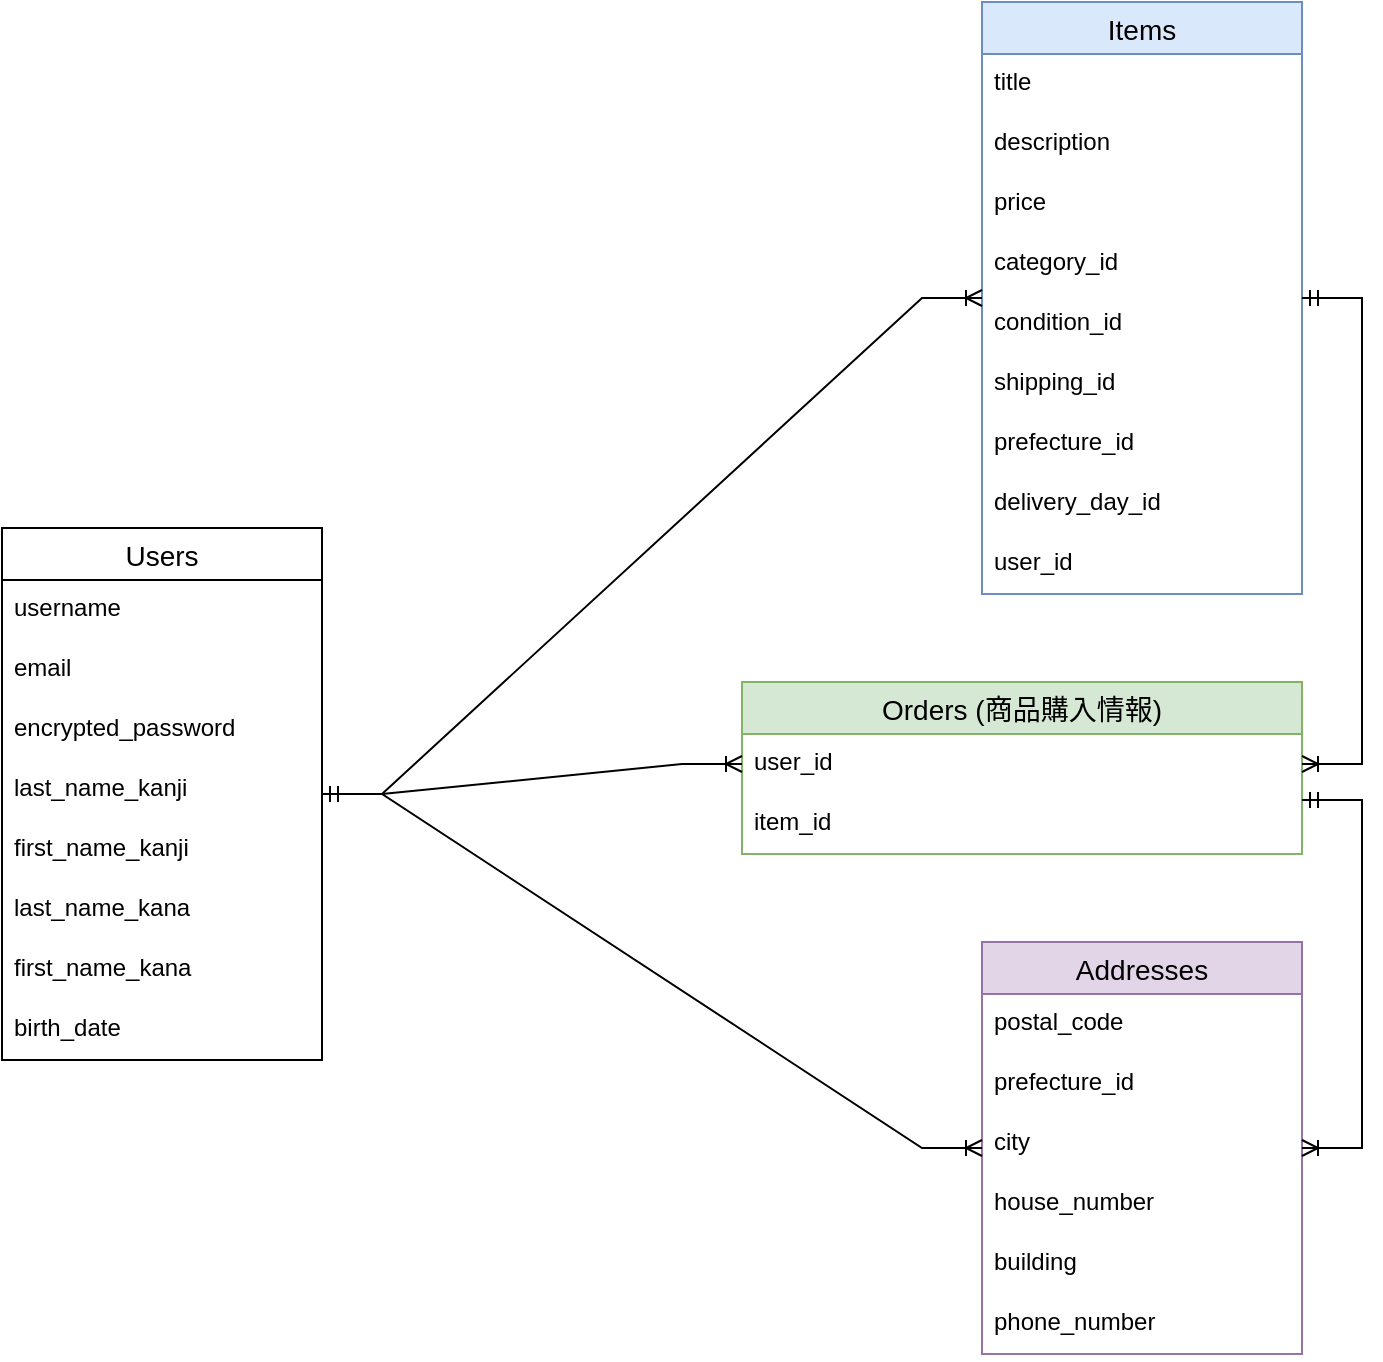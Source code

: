 <mxfile>
    <diagram id="xmf_H8ivxcpESl9IBIWm" name="ページ1">
        <mxGraphModel dx="1216" dy="779" grid="1" gridSize="10" guides="1" tooltips="1" connect="1" arrows="1" fold="1" page="1" pageScale="1" pageWidth="827" pageHeight="1169" math="0" shadow="0">
            <root>
                <mxCell id="0"/>
                <mxCell id="1" parent="0"/>
                <mxCell id="4w7S4Axio3GxdhxxVglE-28" value="Users" style="swimlane;fontStyle=0;childLayout=stackLayout;horizontal=1;startSize=26;horizontalStack=0;resizeParent=1;resizeParentMax=0;resizeLast=0;collapsible=1;marginBottom=0;align=center;fontSize=14;" vertex="1" parent="1">
                    <mxGeometry x="30" y="263" width="160" height="266" as="geometry"/>
                </mxCell>
                <mxCell id="4w7S4Axio3GxdhxxVglE-30" value="username" style="text;strokeColor=none;fillColor=none;spacingLeft=4;spacingRight=4;overflow=hidden;rotatable=0;points=[[0,0.5],[1,0.5]];portConstraint=eastwest;fontSize=12;" vertex="1" parent="4w7S4Axio3GxdhxxVglE-28">
                    <mxGeometry y="26" width="160" height="30" as="geometry"/>
                </mxCell>
                <mxCell id="4w7S4Axio3GxdhxxVglE-31" value="email" style="text;strokeColor=none;fillColor=none;spacingLeft=4;spacingRight=4;overflow=hidden;rotatable=0;points=[[0,0.5],[1,0.5]];portConstraint=eastwest;fontSize=12;" vertex="1" parent="4w7S4Axio3GxdhxxVglE-28">
                    <mxGeometry y="56" width="160" height="30" as="geometry"/>
                </mxCell>
                <mxCell id="4w7S4Axio3GxdhxxVglE-32" value="encrypted_password" style="text;strokeColor=none;fillColor=none;spacingLeft=4;spacingRight=4;overflow=hidden;rotatable=0;points=[[0,0.5],[1,0.5]];portConstraint=eastwest;fontSize=12;" vertex="1" parent="4w7S4Axio3GxdhxxVglE-28">
                    <mxGeometry y="86" width="160" height="30" as="geometry"/>
                </mxCell>
                <mxCell id="4w7S4Axio3GxdhxxVglE-63" value="last_name_kanji" style="text;strokeColor=none;fillColor=none;spacingLeft=4;spacingRight=4;overflow=hidden;rotatable=0;points=[[0,0.5],[1,0.5]];portConstraint=eastwest;fontSize=12;fontFamily=Helvetica;fontColor=default;" vertex="1" parent="4w7S4Axio3GxdhxxVglE-28">
                    <mxGeometry y="116" width="160" height="30" as="geometry"/>
                </mxCell>
                <mxCell id="4w7S4Axio3GxdhxxVglE-64" value="first_name_kanji" style="text;strokeColor=none;fillColor=none;spacingLeft=4;spacingRight=4;overflow=hidden;rotatable=0;points=[[0,0.5],[1,0.5]];portConstraint=eastwest;fontSize=12;fontFamily=Helvetica;fontColor=default;" vertex="1" parent="4w7S4Axio3GxdhxxVglE-28">
                    <mxGeometry y="146" width="160" height="30" as="geometry"/>
                </mxCell>
                <mxCell id="4w7S4Axio3GxdhxxVglE-65" value="last_name_kana" style="text;strokeColor=none;fillColor=none;spacingLeft=4;spacingRight=4;overflow=hidden;rotatable=0;points=[[0,0.5],[1,0.5]];portConstraint=eastwest;fontSize=12;fontFamily=Helvetica;fontColor=default;" vertex="1" parent="4w7S4Axio3GxdhxxVglE-28">
                    <mxGeometry y="176" width="160" height="30" as="geometry"/>
                </mxCell>
                <mxCell id="4w7S4Axio3GxdhxxVglE-66" value="first_name_kana" style="text;strokeColor=none;fillColor=none;spacingLeft=4;spacingRight=4;overflow=hidden;rotatable=0;points=[[0,0.5],[1,0.5]];portConstraint=eastwest;fontSize=12;fontFamily=Helvetica;fontColor=default;" vertex="1" parent="4w7S4Axio3GxdhxxVglE-28">
                    <mxGeometry y="206" width="160" height="30" as="geometry"/>
                </mxCell>
                <mxCell id="4w7S4Axio3GxdhxxVglE-67" value="birth_date" style="text;strokeColor=none;fillColor=none;spacingLeft=4;spacingRight=4;overflow=hidden;rotatable=0;points=[[0,0.5],[1,0.5]];portConstraint=eastwest;fontSize=12;fontFamily=Helvetica;fontColor=default;" vertex="1" parent="4w7S4Axio3GxdhxxVglE-28">
                    <mxGeometry y="236" width="160" height="30" as="geometry"/>
                </mxCell>
                <mxCell id="4w7S4Axio3GxdhxxVglE-33" value="Items" style="swimlane;fontStyle=0;childLayout=stackLayout;horizontal=1;startSize=26;horizontalStack=0;resizeParent=1;resizeParentMax=0;resizeLast=0;collapsible=1;marginBottom=0;align=center;fontSize=14;fillColor=#dae8fc;strokeColor=#6c8ebf;" vertex="1" parent="1">
                    <mxGeometry x="520" width="160" height="296" as="geometry"/>
                </mxCell>
                <mxCell id="4w7S4Axio3GxdhxxVglE-35" value="title" style="text;strokeColor=none;fillColor=none;spacingLeft=4;spacingRight=4;overflow=hidden;rotatable=0;points=[[0,0.5],[1,0.5]];portConstraint=eastwest;fontSize=12;" vertex="1" parent="4w7S4Axio3GxdhxxVglE-33">
                    <mxGeometry y="26" width="160" height="30" as="geometry"/>
                </mxCell>
                <mxCell id="4w7S4Axio3GxdhxxVglE-36" value="description" style="text;strokeColor=none;fillColor=none;spacingLeft=4;spacingRight=4;overflow=hidden;rotatable=0;points=[[0,0.5],[1,0.5]];portConstraint=eastwest;fontSize=12;" vertex="1" parent="4w7S4Axio3GxdhxxVglE-33">
                    <mxGeometry y="56" width="160" height="30" as="geometry"/>
                </mxCell>
                <mxCell id="4w7S4Axio3GxdhxxVglE-37" value="price" style="text;strokeColor=none;fillColor=none;spacingLeft=4;spacingRight=4;overflow=hidden;rotatable=0;points=[[0,0.5],[1,0.5]];portConstraint=eastwest;fontSize=12;" vertex="1" parent="4w7S4Axio3GxdhxxVglE-33">
                    <mxGeometry y="86" width="160" height="30" as="geometry"/>
                </mxCell>
                <mxCell id="4w7S4Axio3GxdhxxVglE-79" value="category_id" style="text;strokeColor=none;fillColor=none;spacingLeft=4;spacingRight=4;overflow=hidden;rotatable=0;points=[[0,0.5],[1,0.5]];portConstraint=eastwest;fontSize=12;fontFamily=Helvetica;fontColor=default;" vertex="1" parent="4w7S4Axio3GxdhxxVglE-33">
                    <mxGeometry y="116" width="160" height="30" as="geometry"/>
                </mxCell>
                <mxCell id="4w7S4Axio3GxdhxxVglE-80" value="condition_id" style="text;strokeColor=none;fillColor=none;spacingLeft=4;spacingRight=4;overflow=hidden;rotatable=0;points=[[0,0.5],[1,0.5]];portConstraint=eastwest;fontSize=12;fontFamily=Helvetica;fontColor=default;" vertex="1" parent="4w7S4Axio3GxdhxxVglE-33">
                    <mxGeometry y="146" width="160" height="30" as="geometry"/>
                </mxCell>
                <mxCell id="4w7S4Axio3GxdhxxVglE-81" value="shipping_id" style="text;strokeColor=none;fillColor=none;spacingLeft=4;spacingRight=4;overflow=hidden;rotatable=0;points=[[0,0.5],[1,0.5]];portConstraint=eastwest;fontSize=12;fontFamily=Helvetica;fontColor=default;" vertex="1" parent="4w7S4Axio3GxdhxxVglE-33">
                    <mxGeometry y="176" width="160" height="30" as="geometry"/>
                </mxCell>
                <mxCell id="4w7S4Axio3GxdhxxVglE-82" value="prefecture_id" style="text;strokeColor=none;fillColor=none;spacingLeft=4;spacingRight=4;overflow=hidden;rotatable=0;points=[[0,0.5],[1,0.5]];portConstraint=eastwest;fontSize=12;fontFamily=Helvetica;fontColor=default;" vertex="1" parent="4w7S4Axio3GxdhxxVglE-33">
                    <mxGeometry y="206" width="160" height="30" as="geometry"/>
                </mxCell>
                <mxCell id="4w7S4Axio3GxdhxxVglE-86" value="delivery_day_id" style="text;strokeColor=none;fillColor=none;spacingLeft=4;spacingRight=4;overflow=hidden;rotatable=0;points=[[0,0.5],[1,0.5]];portConstraint=eastwest;fontSize=12;fontFamily=Helvetica;fontColor=default;" vertex="1" parent="4w7S4Axio3GxdhxxVglE-33">
                    <mxGeometry y="236" width="160" height="30" as="geometry"/>
                </mxCell>
                <mxCell id="4w7S4Axio3GxdhxxVglE-38" value="user_id" style="text;strokeColor=none;fillColor=none;spacingLeft=4;spacingRight=4;overflow=hidden;rotatable=0;points=[[0,0.5],[1,0.5]];portConstraint=eastwest;fontSize=12;" vertex="1" parent="4w7S4Axio3GxdhxxVglE-33">
                    <mxGeometry y="266" width="160" height="30" as="geometry"/>
                </mxCell>
                <mxCell id="4w7S4Axio3GxdhxxVglE-39" value="Orders (商品購入情報)" style="swimlane;fontStyle=0;childLayout=stackLayout;horizontal=1;startSize=26;horizontalStack=0;resizeParent=1;resizeParentMax=0;resizeLast=0;collapsible=1;marginBottom=0;align=center;fontSize=14;fillColor=#d5e8d4;strokeColor=#82b366;" vertex="1" parent="1">
                    <mxGeometry x="400" y="340" width="280" height="86" as="geometry"/>
                </mxCell>
                <mxCell id="4w7S4Axio3GxdhxxVglE-41" value="user_id" style="text;strokeColor=none;fillColor=none;spacingLeft=4;spacingRight=4;overflow=hidden;rotatable=0;points=[[0,0.5],[1,0.5]];portConstraint=eastwest;fontSize=12;" vertex="1" parent="4w7S4Axio3GxdhxxVglE-39">
                    <mxGeometry y="26" width="280" height="30" as="geometry"/>
                </mxCell>
                <mxCell id="4w7S4Axio3GxdhxxVglE-42" value="item_id" style="text;strokeColor=none;fillColor=none;spacingLeft=4;spacingRight=4;overflow=hidden;rotatable=0;points=[[0,0.5],[1,0.5]];portConstraint=eastwest;fontSize=12;" vertex="1" parent="4w7S4Axio3GxdhxxVglE-39">
                    <mxGeometry y="56" width="280" height="30" as="geometry"/>
                </mxCell>
                <mxCell id="4w7S4Axio3GxdhxxVglE-57" value="Addresses" style="swimlane;fontStyle=0;childLayout=stackLayout;horizontal=1;startSize=26;horizontalStack=0;resizeParent=1;resizeParentMax=0;resizeLast=0;collapsible=1;marginBottom=0;align=center;fontSize=14;fontFamily=Helvetica;fillColor=#e1d5e7;strokeColor=#9673a6;" vertex="1" parent="1">
                    <mxGeometry x="520" y="470" width="160" height="206" as="geometry"/>
                </mxCell>
                <mxCell id="4w7S4Axio3GxdhxxVglE-60" value="postal_code" style="text;strokeColor=none;fillColor=none;spacingLeft=4;spacingRight=4;overflow=hidden;rotatable=0;points=[[0,0.5],[1,0.5]];portConstraint=eastwest;fontSize=12;fontFamily=Helvetica;fontColor=default;" vertex="1" parent="4w7S4Axio3GxdhxxVglE-57">
                    <mxGeometry y="26" width="160" height="30" as="geometry"/>
                </mxCell>
                <mxCell id="4w7S4Axio3GxdhxxVglE-70" value="prefecture_id" style="text;strokeColor=none;fillColor=none;spacingLeft=4;spacingRight=4;overflow=hidden;rotatable=0;points=[[0,0.5],[1,0.5]];portConstraint=eastwest;fontSize=12;fontFamily=Helvetica;fontColor=default;" vertex="1" parent="4w7S4Axio3GxdhxxVglE-57">
                    <mxGeometry y="56" width="160" height="30" as="geometry"/>
                </mxCell>
                <mxCell id="4w7S4Axio3GxdhxxVglE-71" value="city" style="text;strokeColor=none;fillColor=none;spacingLeft=4;spacingRight=4;overflow=hidden;rotatable=0;points=[[0,0.5],[1,0.5]];portConstraint=eastwest;fontSize=12;fontFamily=Helvetica;fontColor=default;" vertex="1" parent="4w7S4Axio3GxdhxxVglE-57">
                    <mxGeometry y="86" width="160" height="30" as="geometry"/>
                </mxCell>
                <mxCell id="4w7S4Axio3GxdhxxVglE-72" value="house_number" style="text;strokeColor=none;fillColor=none;spacingLeft=4;spacingRight=4;overflow=hidden;rotatable=0;points=[[0,0.5],[1,0.5]];portConstraint=eastwest;fontSize=12;fontFamily=Helvetica;fontColor=default;" vertex="1" parent="4w7S4Axio3GxdhxxVglE-57">
                    <mxGeometry y="116" width="160" height="30" as="geometry"/>
                </mxCell>
                <mxCell id="4w7S4Axio3GxdhxxVglE-73" value="building" style="text;strokeColor=none;fillColor=none;spacingLeft=4;spacingRight=4;overflow=hidden;rotatable=0;points=[[0,0.5],[1,0.5]];portConstraint=eastwest;fontSize=12;fontFamily=Helvetica;fontColor=default;" vertex="1" parent="4w7S4Axio3GxdhxxVglE-57">
                    <mxGeometry y="146" width="160" height="30" as="geometry"/>
                </mxCell>
                <mxCell id="4w7S4Axio3GxdhxxVglE-74" value="phone_number" style="text;strokeColor=none;fillColor=none;spacingLeft=4;spacingRight=4;overflow=hidden;rotatable=0;points=[[0,0.5],[1,0.5]];portConstraint=eastwest;fontSize=12;fontFamily=Helvetica;fontColor=default;" vertex="1" parent="4w7S4Axio3GxdhxxVglE-57">
                    <mxGeometry y="176" width="160" height="30" as="geometry"/>
                </mxCell>
                <mxCell id="4w7S4Axio3GxdhxxVglE-77" value="" style="edgeStyle=entityRelationEdgeStyle;fontSize=12;html=1;endArrow=ERoneToMany;startArrow=ERmandOne;rounded=0;labelBackgroundColor=default;strokeColor=default;fontFamily=Helvetica;fontColor=default;shape=connector;" edge="1" parent="1" source="4w7S4Axio3GxdhxxVglE-28" target="4w7S4Axio3GxdhxxVglE-57">
                    <mxGeometry width="100" height="100" relative="1" as="geometry">
                        <mxPoint x="520" y="490" as="sourcePoint"/>
                        <mxPoint x="620" y="390" as="targetPoint"/>
                    </mxGeometry>
                </mxCell>
                <mxCell id="4w7S4Axio3GxdhxxVglE-78" value="" style="edgeStyle=entityRelationEdgeStyle;fontSize=12;html=1;endArrow=ERoneToMany;startArrow=ERmandOne;rounded=0;labelBackgroundColor=default;strokeColor=default;fontFamily=Helvetica;fontColor=default;shape=connector;entryX=0;entryY=0.5;entryDx=0;entryDy=0;" edge="1" parent="1" source="4w7S4Axio3GxdhxxVglE-28" target="4w7S4Axio3GxdhxxVglE-41">
                    <mxGeometry width="100" height="100" relative="1" as="geometry">
                        <mxPoint x="520" y="490" as="sourcePoint"/>
                        <mxPoint x="620" y="390" as="targetPoint"/>
                    </mxGeometry>
                </mxCell>
                <mxCell id="4w7S4Axio3GxdhxxVglE-89" value="" style="edgeStyle=entityRelationEdgeStyle;fontSize=12;html=1;endArrow=ERoneToMany;startArrow=ERmandOne;rounded=0;labelBackgroundColor=default;strokeColor=default;fontFamily=Helvetica;fontColor=default;shape=connector;" edge="1" parent="1" source="4w7S4Axio3GxdhxxVglE-28" target="4w7S4Axio3GxdhxxVglE-33">
                    <mxGeometry width="100" height="100" relative="1" as="geometry">
                        <mxPoint x="530" y="410" as="sourcePoint"/>
                        <mxPoint x="630" y="310" as="targetPoint"/>
                    </mxGeometry>
                </mxCell>
                <mxCell id="4w7S4Axio3GxdhxxVglE-90" value="" style="edgeStyle=entityRelationEdgeStyle;fontSize=12;html=1;endArrow=ERoneToMany;startArrow=ERmandOne;rounded=0;labelBackgroundColor=default;strokeColor=default;fontFamily=Helvetica;fontColor=default;shape=connector;" edge="1" parent="1" source="4w7S4Axio3GxdhxxVglE-33" target="4w7S4Axio3GxdhxxVglE-41">
                    <mxGeometry width="100" height="100" relative="1" as="geometry">
                        <mxPoint x="410" y="410" as="sourcePoint"/>
                        <mxPoint x="680" y="381" as="targetPoint"/>
                    </mxGeometry>
                </mxCell>
                <mxCell id="4w7S4Axio3GxdhxxVglE-91" value="" style="edgeStyle=entityRelationEdgeStyle;fontSize=12;html=1;endArrow=ERoneToMany;startArrow=ERmandOne;rounded=0;labelBackgroundColor=default;strokeColor=default;fontFamily=Helvetica;fontColor=default;shape=connector;exitX=1;exitY=0.1;exitDx=0;exitDy=0;exitPerimeter=0;" edge="1" parent="1" source="4w7S4Axio3GxdhxxVglE-42" target="4w7S4Axio3GxdhxxVglE-57">
                    <mxGeometry width="100" height="100" relative="1" as="geometry">
                        <mxPoint x="410" y="410" as="sourcePoint"/>
                        <mxPoint x="510" y="310" as="targetPoint"/>
                    </mxGeometry>
                </mxCell>
            </root>
        </mxGraphModel>
    </diagram>
</mxfile>